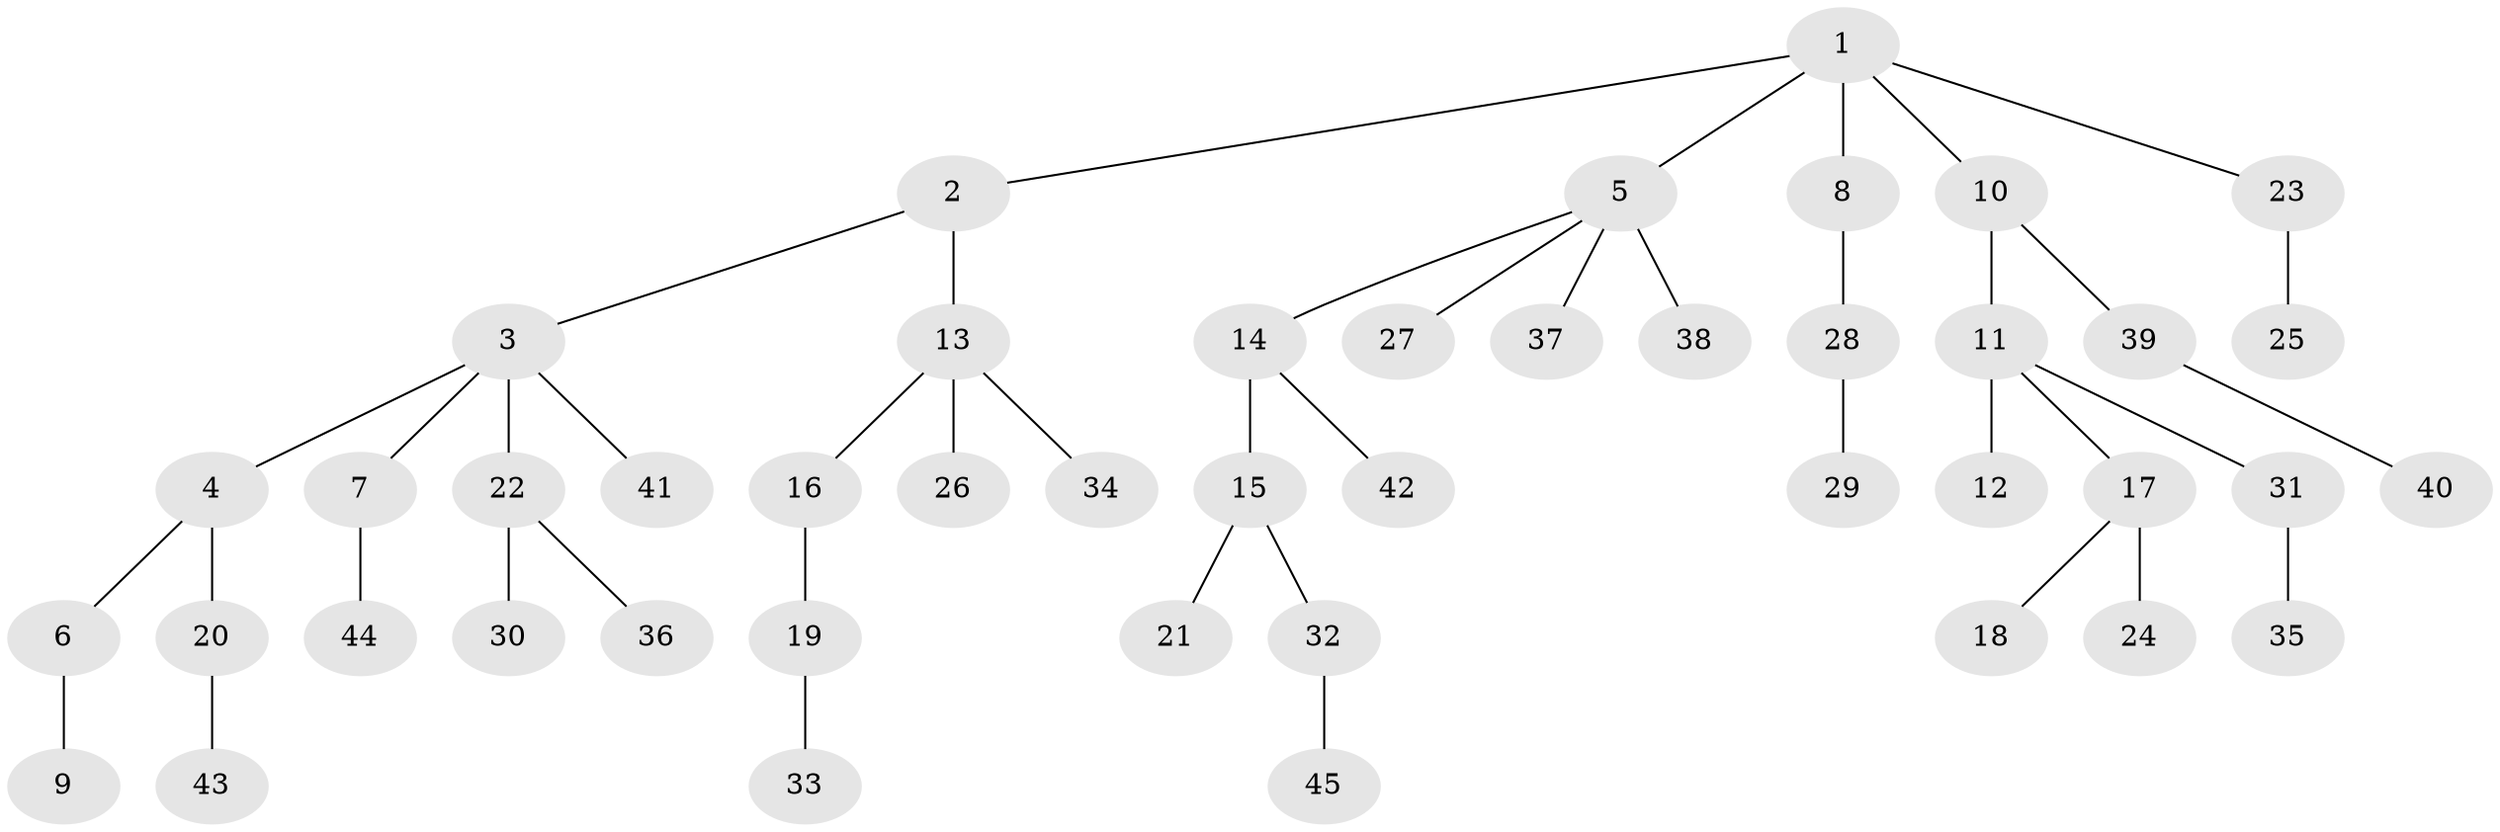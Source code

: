 // original degree distribution, {7: 0.02247191011235955, 4: 0.11235955056179775, 5: 0.033707865168539325, 1: 0.5393258426966292, 3: 0.07865168539325842, 2: 0.21348314606741572}
// Generated by graph-tools (version 1.1) at 2025/36/03/09/25 02:36:48]
// undirected, 45 vertices, 44 edges
graph export_dot {
graph [start="1"]
  node [color=gray90,style=filled];
  1;
  2;
  3;
  4;
  5;
  6;
  7;
  8;
  9;
  10;
  11;
  12;
  13;
  14;
  15;
  16;
  17;
  18;
  19;
  20;
  21;
  22;
  23;
  24;
  25;
  26;
  27;
  28;
  29;
  30;
  31;
  32;
  33;
  34;
  35;
  36;
  37;
  38;
  39;
  40;
  41;
  42;
  43;
  44;
  45;
  1 -- 2 [weight=1.0];
  1 -- 5 [weight=1.0];
  1 -- 8 [weight=2.0];
  1 -- 10 [weight=1.0];
  1 -- 23 [weight=1.0];
  2 -- 3 [weight=1.0];
  2 -- 13 [weight=1.0];
  3 -- 4 [weight=1.0];
  3 -- 7 [weight=1.0];
  3 -- 22 [weight=2.0];
  3 -- 41 [weight=1.0];
  4 -- 6 [weight=1.0];
  4 -- 20 [weight=2.0];
  5 -- 14 [weight=1.0];
  5 -- 27 [weight=1.0];
  5 -- 37 [weight=1.0];
  5 -- 38 [weight=2.0];
  6 -- 9 [weight=2.0];
  7 -- 44 [weight=1.0];
  8 -- 28 [weight=1.0];
  10 -- 11 [weight=1.0];
  10 -- 39 [weight=1.0];
  11 -- 12 [weight=3.0];
  11 -- 17 [weight=1.0];
  11 -- 31 [weight=1.0];
  13 -- 16 [weight=1.0];
  13 -- 26 [weight=1.0];
  13 -- 34 [weight=1.0];
  14 -- 15 [weight=1.0];
  14 -- 42 [weight=1.0];
  15 -- 21 [weight=1.0];
  15 -- 32 [weight=1.0];
  16 -- 19 [weight=2.0];
  17 -- 18 [weight=1.0];
  17 -- 24 [weight=4.0];
  19 -- 33 [weight=1.0];
  20 -- 43 [weight=1.0];
  22 -- 30 [weight=1.0];
  22 -- 36 [weight=1.0];
  23 -- 25 [weight=2.0];
  28 -- 29 [weight=2.0];
  31 -- 35 [weight=1.0];
  32 -- 45 [weight=1.0];
  39 -- 40 [weight=1.0];
}
